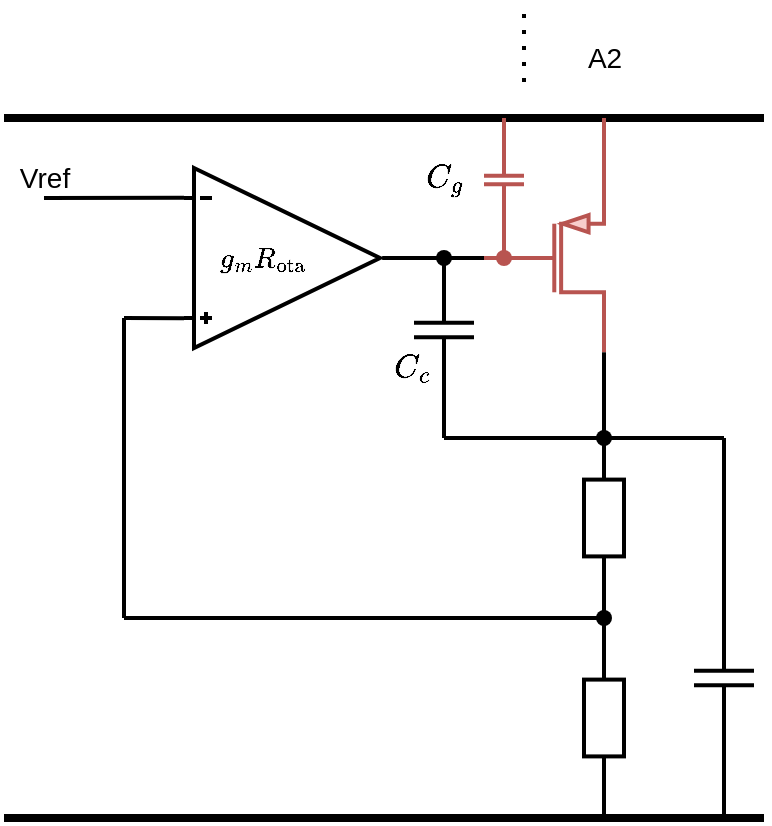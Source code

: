 <mxfile version="24.7.5">
  <diagram name="Page-1" id="75FVxJW25G1xzwWjIL_C">
    <mxGraphModel dx="809" dy="481" grid="1" gridSize="10" guides="1" tooltips="1" connect="1" arrows="1" fold="1" page="1" pageScale="1" pageWidth="850" pageHeight="1100" math="1" shadow="0">
      <root>
        <mxCell id="0" />
        <mxCell id="1" parent="0" />
        <mxCell id="9yOJkQoh7nvftXHEcmhC-2" value="" style="verticalLabelPosition=bottom;shadow=0;dashed=0;align=center;html=1;verticalAlign=top;shape=mxgraph.electrical.transistors.pmos;pointerEvents=1;fillColor=#f8cecc;strokeColor=#b85450;strokeWidth=2;" parent="1" vertex="1">
          <mxGeometry x="250" y="278" width="60" height="100" as="geometry" />
        </mxCell>
        <mxCell id="9yOJkQoh7nvftXHEcmhC-3" value="" style="verticalLabelPosition=bottom;shadow=0;dashed=0;align=center;html=1;verticalAlign=top;shape=stencil(pVXbcoMgFPwaHpsRyEUfU9u+9huIIZUJgoMkaf++R9E2qGGMzjjOnD26uy4cRDStclZyRCJWlTyziL4hQq7MCHaQABPo5A5MIlcqVnCHfJbcMCu0YhLwfVHCHbuHKmv0md/E0bZvC5VzI6zr3lrGuC7pO4r2ANYXTTOtFPgA0srr3PWBmwllPStCvThqsCQKbrlxeOv526t+2mqFtxuHIPLxnBoirzP0YjpPT1/sBDXcU5unBTCsncRTPm+1xaQfKV6iSmaqxsm4Kk0BebSlaHpg2fnL6Is6jnotWb17B42uXegr/7e18S2FUugIpFB3BG4a/hjWweUbp/A9JJNMZFJXPLBggA9yaNAH4dH0pA0PpHoSUrrjIaD6VPT+mOHFwU1jCHnYLfYwjcH3EC/OAa8XBxEvDqJnYk4S2D8Ld2SGix5FHD7Xxsak6z3c7c1rg3FpUPdbboBf);strokeWidth=2;" parent="1" vertex="1">
          <mxGeometry x="100" y="283" width="98" height="90" as="geometry" />
        </mxCell>
        <mxCell id="9yOJkQoh7nvftXHEcmhC-5" value="" style="pointerEvents=1;verticalLabelPosition=bottom;shadow=0;dashed=0;align=center;html=1;verticalAlign=top;shape=mxgraph.electrical.capacitors.capacitor_1;strokeColor=default;fontFamily=Helvetica;fontSize=12;fontColor=default;fillColor=default;direction=south;strokeWidth=2;" parent="1" vertex="1">
          <mxGeometry x="215" y="328" width="30" height="72" as="geometry" />
        </mxCell>
        <mxCell id="9yOJkQoh7nvftXHEcmhC-6" value="" style="endArrow=none;html=1;rounded=0;fontFamily=Helvetica;fontSize=12;fontColor=default;entryX=0;entryY=0.5;entryDx=0;entryDy=0;entryPerimeter=0;exitX=1.011;exitY=0.5;exitDx=0;exitDy=0;exitPerimeter=0;strokeWidth=2;" parent="1" source="9yOJkQoh7nvftXHEcmhC-3" target="9yOJkQoh7nvftXHEcmhC-2" edge="1">
          <mxGeometry width="50" height="50" relative="1" as="geometry">
            <mxPoint x="200" y="328" as="sourcePoint" />
            <mxPoint x="250" y="278" as="targetPoint" />
          </mxGeometry>
        </mxCell>
        <mxCell id="9yOJkQoh7nvftXHEcmhC-8" value="" style="pointerEvents=1;verticalLabelPosition=bottom;shadow=0;dashed=0;align=center;html=1;verticalAlign=top;shape=mxgraph.electrical.resistors.resistor_1;strokeColor=default;fontFamily=Helvetica;fontSize=12;fontColor=default;fillColor=default;direction=south;strokeWidth=2;" parent="1" vertex="1">
          <mxGeometry x="300" y="528" width="20" height="60" as="geometry" />
        </mxCell>
        <mxCell id="9yOJkQoh7nvftXHEcmhC-9" value="" style="pointerEvents=1;verticalLabelPosition=bottom;shadow=0;dashed=0;align=center;html=1;verticalAlign=top;shape=mxgraph.electrical.capacitors.capacitor_1;strokeColor=default;fontFamily=Helvetica;fontSize=12;fontColor=default;fillColor=default;direction=south;strokeWidth=2;" parent="1" vertex="1">
          <mxGeometry x="355" y="502" width="30" height="72" as="geometry" />
        </mxCell>
        <mxCell id="9yOJkQoh7nvftXHEcmhC-10" value="" style="endArrow=none;html=1;rounded=0;fontFamily=Helvetica;fontSize=12;fontColor=default;entryX=1;entryY=1;entryDx=0;entryDy=0;entryPerimeter=0;strokeWidth=2;" parent="1" target="9yOJkQoh7nvftXHEcmhC-2" edge="1">
          <mxGeometry width="50" height="50" relative="1" as="geometry">
            <mxPoint x="310" y="428" as="sourcePoint" />
            <mxPoint x="310" y="378" as="targetPoint" />
          </mxGeometry>
        </mxCell>
        <mxCell id="9yOJkQoh7nvftXHEcmhC-11" value="" style="endArrow=none;html=1;rounded=0;fontFamily=Helvetica;fontSize=12;fontColor=default;strokeWidth=2;" parent="1" edge="1">
          <mxGeometry width="50" height="50" relative="1" as="geometry">
            <mxPoint x="310" y="418" as="sourcePoint" />
            <mxPoint x="370" y="418" as="targetPoint" />
          </mxGeometry>
        </mxCell>
        <mxCell id="9yOJkQoh7nvftXHEcmhC-12" value="" style="endArrow=none;html=1;rounded=0;fontFamily=Helvetica;fontSize=12;fontColor=default;strokeWidth=2;" parent="1" edge="1">
          <mxGeometry width="50" height="50" relative="1" as="geometry">
            <mxPoint x="70" y="508" as="sourcePoint" />
            <mxPoint x="310" y="508" as="targetPoint" />
          </mxGeometry>
        </mxCell>
        <mxCell id="9yOJkQoh7nvftXHEcmhC-13" value="" style="endArrow=none;html=1;rounded=0;fontFamily=Helvetica;fontSize=12;fontColor=default;strokeWidth=2;" parent="1" edge="1">
          <mxGeometry width="50" height="50" relative="1" as="geometry">
            <mxPoint x="230" y="358" as="sourcePoint" />
            <mxPoint x="230" y="328" as="targetPoint" />
          </mxGeometry>
        </mxCell>
        <mxCell id="9yOJkQoh7nvftXHEcmhC-14" value="" style="endArrow=none;html=1;rounded=0;fontFamily=Helvetica;fontSize=12;fontColor=default;strokeWidth=2;" parent="1" edge="1">
          <mxGeometry width="50" height="50" relative="1" as="geometry">
            <mxPoint x="370" y="502" as="sourcePoint" />
            <mxPoint x="370" y="418" as="targetPoint" />
          </mxGeometry>
        </mxCell>
        <mxCell id="9yOJkQoh7nvftXHEcmhC-15" value="" style="endArrow=none;html=1;rounded=0;fontFamily=Helvetica;fontSize=12;fontColor=default;strokeWidth=2;" parent="1" edge="1">
          <mxGeometry width="50" height="50" relative="1" as="geometry">
            <mxPoint x="370" y="608" as="sourcePoint" />
            <mxPoint x="370" y="568" as="targetPoint" />
          </mxGeometry>
        </mxCell>
        <mxCell id="9yOJkQoh7nvftXHEcmhC-16" value="" style="endArrow=none;html=1;rounded=0;fontFamily=Helvetica;fontSize=12;fontColor=default;strokeWidth=2;" parent="1" edge="1">
          <mxGeometry width="50" height="50" relative="1" as="geometry">
            <mxPoint x="310" y="608" as="sourcePoint" />
            <mxPoint x="310" y="578" as="targetPoint" />
          </mxGeometry>
        </mxCell>
        <mxCell id="9yOJkQoh7nvftXHEcmhC-17" value="" style="endArrow=none;html=1;rounded=0;fontFamily=Helvetica;fontSize=12;fontColor=default;strokeWidth=4;" parent="1" edge="1">
          <mxGeometry width="50" height="50" relative="1" as="geometry">
            <mxPoint x="10" y="608" as="sourcePoint" />
            <mxPoint x="390" y="608" as="targetPoint" />
          </mxGeometry>
        </mxCell>
        <mxCell id="9yOJkQoh7nvftXHEcmhC-18" value="" style="endArrow=none;html=1;rounded=0;fontFamily=Helvetica;fontSize=12;fontColor=default;strokeWidth=2;" parent="1" edge="1">
          <mxGeometry width="50" height="50" relative="1" as="geometry">
            <mxPoint x="70" y="508" as="sourcePoint" />
            <mxPoint x="70" y="358" as="targetPoint" />
          </mxGeometry>
        </mxCell>
        <mxCell id="9yOJkQoh7nvftXHEcmhC-19" value="" style="endArrow=none;html=1;rounded=0;fontFamily=Helvetica;fontSize=12;fontColor=default;entryX=0;entryY=0.835;entryDx=0;entryDy=0;entryPerimeter=0;strokeWidth=2;" parent="1" target="9yOJkQoh7nvftXHEcmhC-3" edge="1">
          <mxGeometry width="50" height="50" relative="1" as="geometry">
            <mxPoint x="70" y="358" as="sourcePoint" />
            <mxPoint x="90" y="308" as="targetPoint" />
          </mxGeometry>
        </mxCell>
        <mxCell id="9yOJkQoh7nvftXHEcmhC-21" value="" style="endArrow=none;html=1;rounded=0;fontFamily=Helvetica;fontSize=12;fontColor=default;entryX=0;entryY=0.165;entryDx=0;entryDy=0;entryPerimeter=0;strokeWidth=2;" parent="1" target="9yOJkQoh7nvftXHEcmhC-3" edge="1">
          <mxGeometry width="50" height="50" relative="1" as="geometry">
            <mxPoint x="30" y="298" as="sourcePoint" />
            <mxPoint x="40" y="248" as="targetPoint" />
          </mxGeometry>
        </mxCell>
        <mxCell id="9yOJkQoh7nvftXHEcmhC-22" value="" style="endArrow=none;html=1;rounded=0;fontFamily=Helvetica;fontSize=12;fontColor=default;strokeWidth=4;" parent="1" edge="1">
          <mxGeometry width="50" height="50" relative="1" as="geometry">
            <mxPoint x="10" y="258" as="sourcePoint" />
            <mxPoint x="390" y="258" as="targetPoint" />
          </mxGeometry>
        </mxCell>
        <mxCell id="9yOJkQoh7nvftXHEcmhC-23" value="" style="endArrow=none;html=1;rounded=0;fontFamily=Helvetica;fontSize=12;fontColor=default;fillColor=#f8cecc;strokeColor=#b85450;strokeWidth=2;" parent="1" edge="1">
          <mxGeometry width="50" height="50" relative="1" as="geometry">
            <mxPoint x="310" y="281" as="sourcePoint" />
            <mxPoint x="310" y="258" as="targetPoint" />
          </mxGeometry>
        </mxCell>
        <mxCell id="9yOJkQoh7nvftXHEcmhC-24" value="" style="pointerEvents=1;verticalLabelPosition=bottom;shadow=0;dashed=0;align=center;html=1;verticalAlign=top;shape=mxgraph.electrical.resistors.resistor_1;strokeColor=default;fontFamily=Helvetica;fontSize=12;fontColor=default;fillColor=default;direction=south;strokeWidth=2;" parent="1" vertex="1">
          <mxGeometry x="300" y="428" width="20" height="60" as="geometry" />
        </mxCell>
        <mxCell id="9yOJkQoh7nvftXHEcmhC-25" value="" style="endArrow=none;html=1;rounded=0;fontFamily=Helvetica;fontSize=12;fontColor=default;exitX=0;exitY=0.5;exitDx=0;exitDy=0;exitPerimeter=0;strokeWidth=2;" parent="1" source="9yOJkQoh7nvftXHEcmhC-8" edge="1">
          <mxGeometry width="50" height="50" relative="1" as="geometry">
            <mxPoint x="260" y="538" as="sourcePoint" />
            <mxPoint x="310" y="488" as="targetPoint" />
          </mxGeometry>
        </mxCell>
        <mxCell id="9yOJkQoh7nvftXHEcmhC-26" value="" style="endArrow=none;html=1;rounded=0;fontFamily=Helvetica;fontSize=12;fontColor=default;strokeWidth=2;" parent="1" edge="1">
          <mxGeometry width="50" height="50" relative="1" as="geometry">
            <mxPoint x="230" y="418" as="sourcePoint" />
            <mxPoint x="310" y="418" as="targetPoint" />
          </mxGeometry>
        </mxCell>
        <mxCell id="9yOJkQoh7nvftXHEcmhC-27" value="" style="endArrow=none;html=1;rounded=0;fontFamily=Helvetica;fontSize=12;fontColor=default;entryX=1;entryY=0.5;entryDx=0;entryDy=0;entryPerimeter=0;strokeWidth=2;" parent="1" target="9yOJkQoh7nvftXHEcmhC-5" edge="1">
          <mxGeometry width="50" height="50" relative="1" as="geometry">
            <mxPoint x="230" y="418" as="sourcePoint" />
            <mxPoint x="280" y="368" as="targetPoint" />
          </mxGeometry>
        </mxCell>
        <mxCell id="9yOJkQoh7nvftXHEcmhC-28" value="" style="shape=waypoint;sketch=0;fillStyle=solid;size=6;pointerEvents=1;points=[];fillColor=none;resizable=0;rotatable=0;perimeter=centerPerimeter;snapToPoint=1;shadow=0;dashed=0;strokeColor=default;align=center;verticalAlign=top;fontFamily=Helvetica;fontSize=12;fontColor=default;strokeWidth=2;" parent="1" vertex="1">
          <mxGeometry x="300" y="408" width="20" height="20" as="geometry" />
        </mxCell>
        <mxCell id="9yOJkQoh7nvftXHEcmhC-29" value="" style="shape=waypoint;sketch=0;fillStyle=solid;size=6;pointerEvents=1;points=[];fillColor=none;resizable=0;rotatable=0;perimeter=centerPerimeter;snapToPoint=1;shadow=0;dashed=0;strokeColor=default;align=center;verticalAlign=top;fontFamily=Helvetica;fontSize=12;fontColor=default;strokeWidth=2;" parent="1" vertex="1">
          <mxGeometry x="220" y="318" width="20" height="20" as="geometry" />
        </mxCell>
        <mxCell id="9yOJkQoh7nvftXHEcmhC-30" value="" style="shape=waypoint;sketch=0;fillStyle=solid;size=6;pointerEvents=1;points=[];fillColor=none;resizable=0;rotatable=0;perimeter=centerPerimeter;snapToPoint=1;shadow=0;dashed=0;strokeColor=default;align=center;verticalAlign=top;fontFamily=Helvetica;fontSize=12;fontColor=default;strokeWidth=2;" parent="1" vertex="1">
          <mxGeometry x="300" y="498" width="20" height="20" as="geometry" />
        </mxCell>
        <mxCell id="9yOJkQoh7nvftXHEcmhC-31" value="" style="pointerEvents=1;verticalLabelPosition=bottom;shadow=0;dashed=0;align=center;html=1;verticalAlign=top;shape=mxgraph.electrical.capacitors.capacitor_1;strokeColor=#b85450;fontFamily=Helvetica;fontSize=12;fillColor=#f8cecc;direction=south;strokeWidth=2;" parent="1" vertex="1">
          <mxGeometry x="250" y="268" width="20" height="42" as="geometry" />
        </mxCell>
        <mxCell id="9yOJkQoh7nvftXHEcmhC-32" value="" style="endArrow=none;html=1;rounded=0;fontFamily=Helvetica;fontSize=12;fontColor=default;fillColor=#f8cecc;strokeColor=#b85450;strokeWidth=2;" parent="1" edge="1">
          <mxGeometry width="50" height="50" relative="1" as="geometry">
            <mxPoint x="260" y="328" as="sourcePoint" />
            <mxPoint x="260" y="308" as="targetPoint" />
          </mxGeometry>
        </mxCell>
        <mxCell id="9yOJkQoh7nvftXHEcmhC-33" value="" style="endArrow=none;html=1;rounded=0;fontFamily=Helvetica;fontSize=12;fontColor=default;exitX=0;exitY=0.5;exitDx=0;exitDy=0;exitPerimeter=0;fillColor=#f8cecc;strokeColor=#b85450;strokeWidth=2;" parent="1" source="9yOJkQoh7nvftXHEcmhC-31" edge="1">
          <mxGeometry width="50" height="50" relative="1" as="geometry">
            <mxPoint x="240" y="298" as="sourcePoint" />
            <mxPoint x="260" y="258" as="targetPoint" />
          </mxGeometry>
        </mxCell>
        <mxCell id="9yOJkQoh7nvftXHEcmhC-34" value="" style="shape=waypoint;sketch=0;fillStyle=solid;size=6;pointerEvents=1;points=[];fillColor=#f8cecc;resizable=0;rotatable=0;perimeter=centerPerimeter;snapToPoint=1;shadow=0;dashed=0;strokeColor=#b85450;align=center;verticalAlign=top;fontFamily=Helvetica;fontSize=12;strokeWidth=2;" parent="1" vertex="1">
          <mxGeometry x="250" y="318" width="20" height="20" as="geometry" />
        </mxCell>
        <mxCell id="9yOJkQoh7nvftXHEcmhC-35" value="&lt;font style=&quot;font-size: 14px;&quot;&gt;$$C_c$$&lt;/font&gt;" style="text;html=1;align=center;verticalAlign=middle;whiteSpace=wrap;rounded=0;fontFamily=Helvetica;fontSize=12;fontColor=default;strokeWidth=2;" parent="1" vertex="1">
          <mxGeometry x="194" y="373" width="41" height="20" as="geometry" />
        </mxCell>
        <mxCell id="9yOJkQoh7nvftXHEcmhC-36" value="&lt;font style=&quot;font-size: 14px;&quot;&gt;$$C_g$$&lt;/font&gt;" style="text;html=1;align=center;verticalAlign=middle;whiteSpace=wrap;rounded=0;fontFamily=Helvetica;fontSize=12;fontColor=default;strokeWidth=2;" parent="1" vertex="1">
          <mxGeometry x="209.5" y="278" width="41" height="20" as="geometry" />
        </mxCell>
        <mxCell id="9yOJkQoh7nvftXHEcmhC-37" value="&lt;font style=&quot;font-size: 14px;&quot;&gt;Vref&lt;/font&gt;" style="text;html=1;align=center;verticalAlign=middle;whiteSpace=wrap;rounded=0;fontFamily=Helvetica;fontSize=12;fontColor=default;strokeWidth=2;" parent="1" vertex="1">
          <mxGeometry x="10" y="278" width="41" height="20" as="geometry" />
        </mxCell>
        <mxCell id="9yOJkQoh7nvftXHEcmhC-38" value="" style="endArrow=none;dashed=1;html=1;dashPattern=1 3;strokeWidth=2;rounded=0;fontFamily=Helvetica;fontSize=12;fontColor=default;" parent="1" edge="1">
          <mxGeometry width="50" height="50" relative="1" as="geometry">
            <mxPoint x="270" y="240" as="sourcePoint" />
            <mxPoint x="270" y="200" as="targetPoint" />
          </mxGeometry>
        </mxCell>
        <mxCell id="9yOJkQoh7nvftXHEcmhC-39" value="&lt;font style=&quot;font-size: 14px;&quot;&gt;A2&lt;/font&gt;" style="text;html=1;align=center;verticalAlign=middle;whiteSpace=wrap;rounded=0;fontFamily=Helvetica;fontSize=12;fontColor=default;strokeWidth=2;" parent="1" vertex="1">
          <mxGeometry x="289.5" y="218" width="41" height="20" as="geometry" />
        </mxCell>
        <mxCell id="J62FUrCIRxVdZ3kRjZZb-1" value="$$g_mR_\text{ota}$$" style="text;html=1;align=center;verticalAlign=middle;whiteSpace=wrap;rounded=0;" vertex="1" parent="1">
          <mxGeometry x="110" y="313" width="60" height="30" as="geometry" />
        </mxCell>
      </root>
    </mxGraphModel>
  </diagram>
</mxfile>
